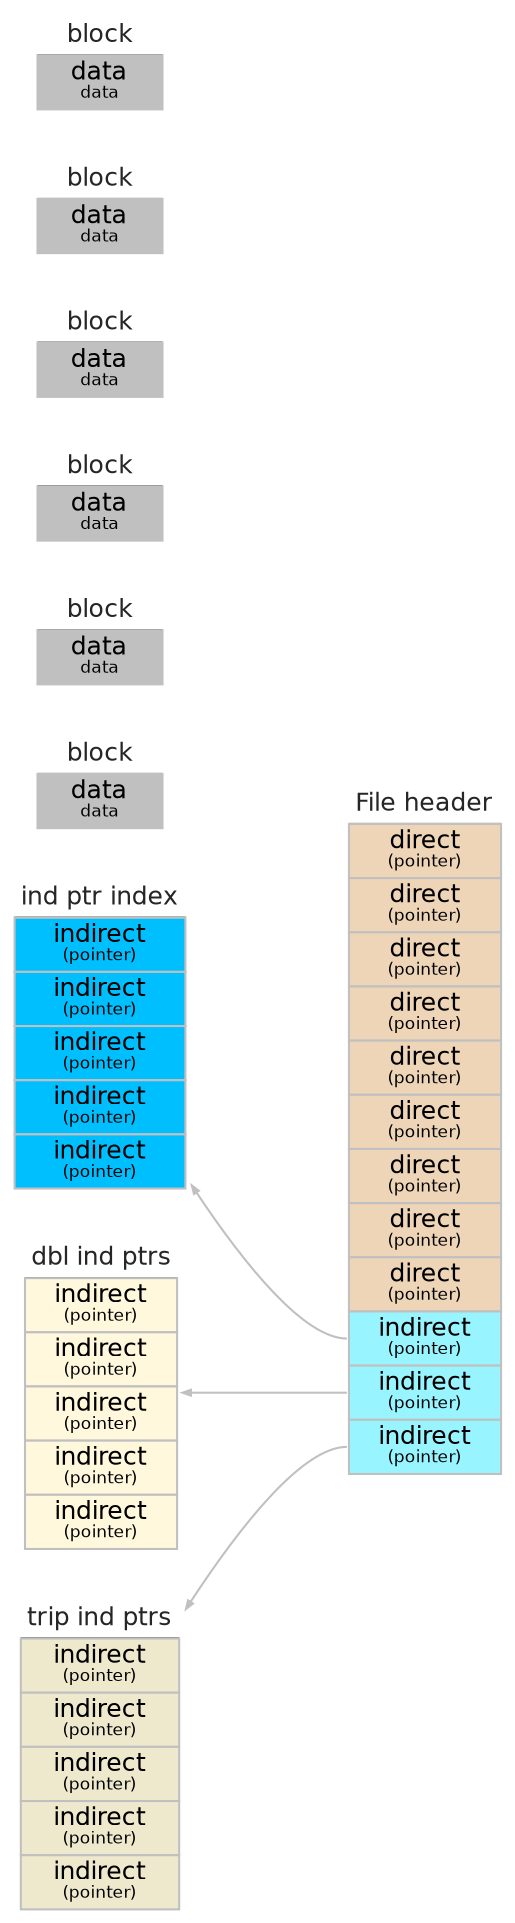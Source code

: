 digraph "memsim/diag/diagsample5" {
	graph [fontname=x rankdir=LR ranksep=1.0]
	node [fontname=Helvetica fontsize=10 height=0.2 margin="0.04 0.04" shape=none width=0.4]
	edge [arrowsize=0.4]
	box1:d10 -> indir0 [color=grey]
	box1:d11 -> indir1 [color=grey]
	box1:d12 -> indir2 [color=grey]
	subgraph left {
		box1 [label=<<table border="0.1" cellborder="1" cellspacing="0"><TR><TD sides="b"><font face="helvetica" color="grey15" point-size="12">File header</font></TD></TR><tr><td align="text" color="grey" bgcolor="bisque2" height="10" width="60" port="d1"><font point-size="12">direct</font><br></br><font point-size="8">(pointer)</font></td></tr><tr><td align="text" color="grey" bgcolor="bisque2" height="10" width="60" port="d2"><font point-size="12">direct</font><br></br><font point-size="8">(pointer)</font></td></tr><tr><td align="text" color="grey" bgcolor="bisque2" height="10" width="60" port="d3"><font point-size="12">direct</font><br></br><font point-size="8">(pointer)</font></td></tr><tr><td align="text" color="grey" bgcolor="bisque2" height="10" width="60" port="d4"><font point-size="12">direct</font><br></br><font point-size="8">(pointer)</font></td></tr><tr><td align="text" color="grey" bgcolor="bisque2" height="10" width="60" port="d5"><font point-size="12">direct</font><br></br><font point-size="8">(pointer)</font></td></tr><tr><td align="text" color="grey" bgcolor="bisque2" height="10" width="60" port="d6"><font point-size="12">direct</font><br></br><font point-size="8">(pointer)</font></td></tr><tr><td align="text" color="grey" bgcolor="bisque2" height="10" width="60" port="d7"><font point-size="12">direct</font><br></br><font point-size="8">(pointer)</font></td></tr><tr><td align="text" color="grey" bgcolor="bisque2" height="10" width="60" port="d8"><font point-size="12">direct</font><br></br><font point-size="8">(pointer)</font></td></tr><tr><td align="text" color="grey" bgcolor="bisque2" height="10" width="60" port="d9"><font point-size="12">direct</font><br></br><font point-size="8">(pointer)</font></td></tr><tr><td align="text" color="grey" bgcolor="cadetblue1" height="10" width="60" port="d10"><font point-size="12">indirect</font><br></br><font point-size="8">(pointer)</font></td></tr><tr><td align="text" color="grey" bgcolor="cadetblue1" height="10" width="60" port="d11"><font point-size="12">indirect</font><br></br><font point-size="8">(pointer)</font></td></tr><tr><td align="text" color="grey" bgcolor="cadetblue1" height="10" width="60" port="d12"><font point-size="12">indirect</font><br></br><font point-size="8">(pointer)</font></td></tr></table>>]
		rank=sink
	}
	subgraph second {
		indir0 [label=<<table border="0.1" cellborder="1" cellspacing="0"><TR><TD sides="b"><font face="helvetica" color="grey15" point-size="12">ind ptr index</font></TD></TR><tr><td align="text" color="grey" bgcolor="deepskyblue" height="10" width="60" port="00"><font point-size="12">indirect</font><br></br><font point-size="8">(pointer)</font></td></tr><tr><td align="text" color="grey" bgcolor="deepskyblue" height="10" width="60" port="01"><font point-size="12">indirect</font><br></br><font point-size="8">(pointer)</font></td></tr><tr><td align="text" color="grey" bgcolor="deepskyblue" height="10" width="60" port="02"><font point-size="12">indirect</font><br></br><font point-size="8">(pointer)</font></td></tr><tr><td align="text" color="grey" bgcolor="deepskyblue" height="10" width="60" port="03"><font point-size="12">indirect</font><br></br><font point-size="8">(pointer)</font></td></tr><tr><td align="text" color="grey" bgcolor="deepskyblue" height="10" width="60" port="04"><font point-size="12">indirect</font><br></br><font point-size="8">(pointer)</font></td></tr></table>>]
		indir1 [label=<<table border="0.1" cellborder="1" cellspacing="0"><TR><TD sides="b"><font face="helvetica" color="grey15" point-size="12">dbl ind ptrs</font></TD></TR><tr><td align="text" color="grey" bgcolor="cornsilk1" height="10" width="60" port="10"><font point-size="12">indirect</font><br></br><font point-size="8">(pointer)</font></td></tr><tr><td align="text" color="grey" bgcolor="cornsilk1" height="10" width="60" port="11"><font point-size="12">indirect</font><br></br><font point-size="8">(pointer)</font></td></tr><tr><td align="text" color="grey" bgcolor="cornsilk1" height="10" width="60" port="12"><font point-size="12">indirect</font><br></br><font point-size="8">(pointer)</font></td></tr><tr><td align="text" color="grey" bgcolor="cornsilk1" height="10" width="60" port="13"><font point-size="12">indirect</font><br></br><font point-size="8">(pointer)</font></td></tr><tr><td align="text" color="grey" bgcolor="cornsilk1" height="10" width="60" port="14"><font point-size="12">indirect</font><br></br><font point-size="8">(pointer)</font></td></tr></table>>]
		indir2 [label=<<table border="0.1" cellborder="1" cellspacing="0"><TR><TD sides="b"><font face="helvetica" color="grey15" point-size="12">trip ind ptrs</font></TD></TR><tr><td align="text" color="grey" bgcolor="cornsilk2" height="10" width="60" port="20"><font point-size="12">indirect</font><br></br><font point-size="8">(pointer)</font></td></tr><tr><td align="text" color="grey" bgcolor="cornsilk2" height="10" width="60" port="21"><font point-size="12">indirect</font><br></br><font point-size="8">(pointer)</font></td></tr><tr><td align="text" color="grey" bgcolor="cornsilk2" height="10" width="60" port="22"><font point-size="12">indirect</font><br></br><font point-size="8">(pointer)</font></td></tr><tr><td align="text" color="grey" bgcolor="cornsilk2" height="10" width="60" port="23"><font point-size="12">indirect</font><br></br><font point-size="8">(pointer)</font></td></tr><tr><td align="text" color="grey" bgcolor="cornsilk2" height="10" width="60" port="24"><font point-size="12">indirect</font><br></br><font point-size="8">(pointer)</font></td></tr></table>>]
		rank=source
	}
	subgraph thrd {
		tiny0 [label=<<table border="0.1" cellborder="1" cellspacing="0"><TR><TD sides="b"><font face="helvetica" color="grey15" point-size="12">block</font></TD></TR><tr><td align="text" color="grey" bgcolor="grey" height="10" width="60" port="only"><font point-size="12">data</font><br></br><font point-size="8">data</font></td></tr></table>>]
		tiny1 [label=<<table border="0.1" cellborder="1" cellspacing="0"><TR><TD sides="b"><font face="helvetica" color="grey15" point-size="12">block</font></TD></TR><tr><td align="text" color="grey" bgcolor="grey" height="10" width="60" port="only"><font point-size="12">data</font><br></br><font point-size="8">data</font></td></tr></table>>]
		tiny2 [label=<<table border="0.1" cellborder="1" cellspacing="0"><TR><TD sides="b"><font face="helvetica" color="grey15" point-size="12">block</font></TD></TR><tr><td align="text" color="grey" bgcolor="grey" height="10" width="60" port="only"><font point-size="12">data</font><br></br><font point-size="8">data</font></td></tr></table>>]
		tiny3 [label=<<table border="0.1" cellborder="1" cellspacing="0"><TR><TD sides="b"><font face="helvetica" color="grey15" point-size="12">block</font></TD></TR><tr><td align="text" color="grey" bgcolor="grey" height="10" width="60" port="only"><font point-size="12">data</font><br></br><font point-size="8">data</font></td></tr></table>>]
		tiny4 [label=<<table border="0.1" cellborder="1" cellspacing="0"><TR><TD sides="b"><font face="helvetica" color="grey15" point-size="12">block</font></TD></TR><tr><td align="text" color="grey" bgcolor="grey" height="10" width="60" port="only"><font point-size="12">data</font><br></br><font point-size="8">data</font></td></tr></table>>]
		tiny5 [label=<<table border="0.1" cellborder="1" cellspacing="0"><TR><TD sides="b"><font face="helvetica" color="grey15" point-size="12">block</font></TD></TR><tr><td align="text" color="grey" bgcolor="grey" height="10" width="60" port="only"><font point-size="12">data</font><br></br><font point-size="8">data</font></td></tr></table>>]
		rank=min
	}
}
